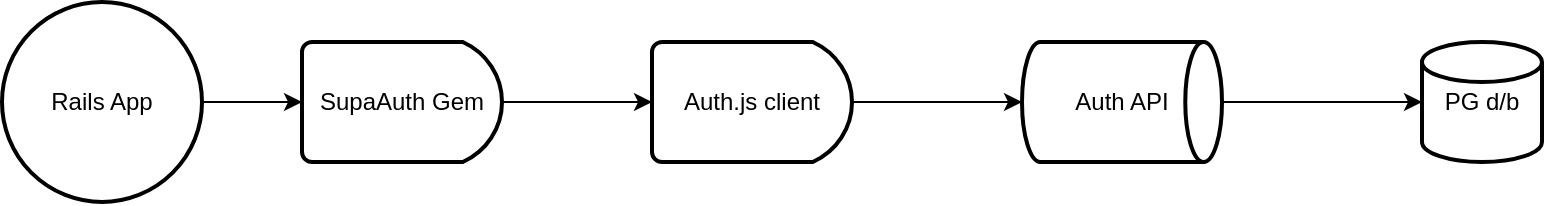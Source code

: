 <mxfile version="24.4.9" type="github">
  <diagram name="Page-1" id="K2ZXEa1p0oSkzVur7pQf">
    <mxGraphModel dx="1234" dy="855" grid="1" gridSize="10" guides="1" tooltips="1" connect="1" arrows="1" fold="1" page="1" pageScale="1" pageWidth="850" pageHeight="1100" math="0" shadow="0">
      <root>
        <mxCell id="0" />
        <mxCell id="1" parent="0" />
        <mxCell id="NbCh2ZNPlvFbVAxgcwWW-6" value="" style="edgeStyle=orthogonalEdgeStyle;rounded=0;orthogonalLoop=1;jettySize=auto;html=1;" edge="1" parent="1" source="NbCh2ZNPlvFbVAxgcwWW-1" target="NbCh2ZNPlvFbVAxgcwWW-3">
          <mxGeometry relative="1" as="geometry" />
        </mxCell>
        <mxCell id="NbCh2ZNPlvFbVAxgcwWW-1" value="Rails App" style="strokeWidth=2;html=1;shape=mxgraph.flowchart.start_2;whiteSpace=wrap;" vertex="1" parent="1">
          <mxGeometry x="50" y="190" width="100" height="100" as="geometry" />
        </mxCell>
        <mxCell id="NbCh2ZNPlvFbVAxgcwWW-2" value="PG d/b" style="strokeWidth=2;html=1;shape=mxgraph.flowchart.database;whiteSpace=wrap;" vertex="1" parent="1">
          <mxGeometry x="760" y="210" width="60" height="60" as="geometry" />
        </mxCell>
        <mxCell id="NbCh2ZNPlvFbVAxgcwWW-7" value="" style="edgeStyle=orthogonalEdgeStyle;rounded=0;orthogonalLoop=1;jettySize=auto;html=1;" edge="1" parent="1" source="NbCh2ZNPlvFbVAxgcwWW-3" target="NbCh2ZNPlvFbVAxgcwWW-4">
          <mxGeometry relative="1" as="geometry" />
        </mxCell>
        <mxCell id="NbCh2ZNPlvFbVAxgcwWW-3" value="SupaAuth Gem" style="strokeWidth=2;html=1;shape=mxgraph.flowchart.delay;whiteSpace=wrap;" vertex="1" parent="1">
          <mxGeometry x="200" y="210" width="100" height="60" as="geometry" />
        </mxCell>
        <mxCell id="NbCh2ZNPlvFbVAxgcwWW-8" value="" style="edgeStyle=orthogonalEdgeStyle;rounded=0;orthogonalLoop=1;jettySize=auto;html=1;" edge="1" parent="1" source="NbCh2ZNPlvFbVAxgcwWW-4" target="NbCh2ZNPlvFbVAxgcwWW-5">
          <mxGeometry relative="1" as="geometry" />
        </mxCell>
        <mxCell id="NbCh2ZNPlvFbVAxgcwWW-4" value="Auth.js client" style="strokeWidth=2;html=1;shape=mxgraph.flowchart.delay;whiteSpace=wrap;" vertex="1" parent="1">
          <mxGeometry x="375" y="210" width="100" height="60" as="geometry" />
        </mxCell>
        <mxCell id="NbCh2ZNPlvFbVAxgcwWW-9" value="" style="edgeStyle=orthogonalEdgeStyle;rounded=0;orthogonalLoop=1;jettySize=auto;html=1;" edge="1" parent="1" source="NbCh2ZNPlvFbVAxgcwWW-5" target="NbCh2ZNPlvFbVAxgcwWW-2">
          <mxGeometry relative="1" as="geometry" />
        </mxCell>
        <mxCell id="NbCh2ZNPlvFbVAxgcwWW-5" value="Auth API" style="strokeWidth=2;html=1;shape=mxgraph.flowchart.direct_data;whiteSpace=wrap;" vertex="1" parent="1">
          <mxGeometry x="560" y="210" width="100" height="60" as="geometry" />
        </mxCell>
      </root>
    </mxGraphModel>
  </diagram>
</mxfile>
